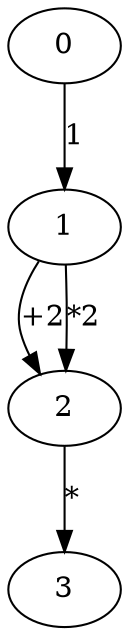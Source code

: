 digraph g
{
0;1;2;3;
0 -> 1 [label="1"]
1 -> 2 [label="+2"]
1 -> 2 [label="*2"]
2 -> 3 [label="*"]
}
